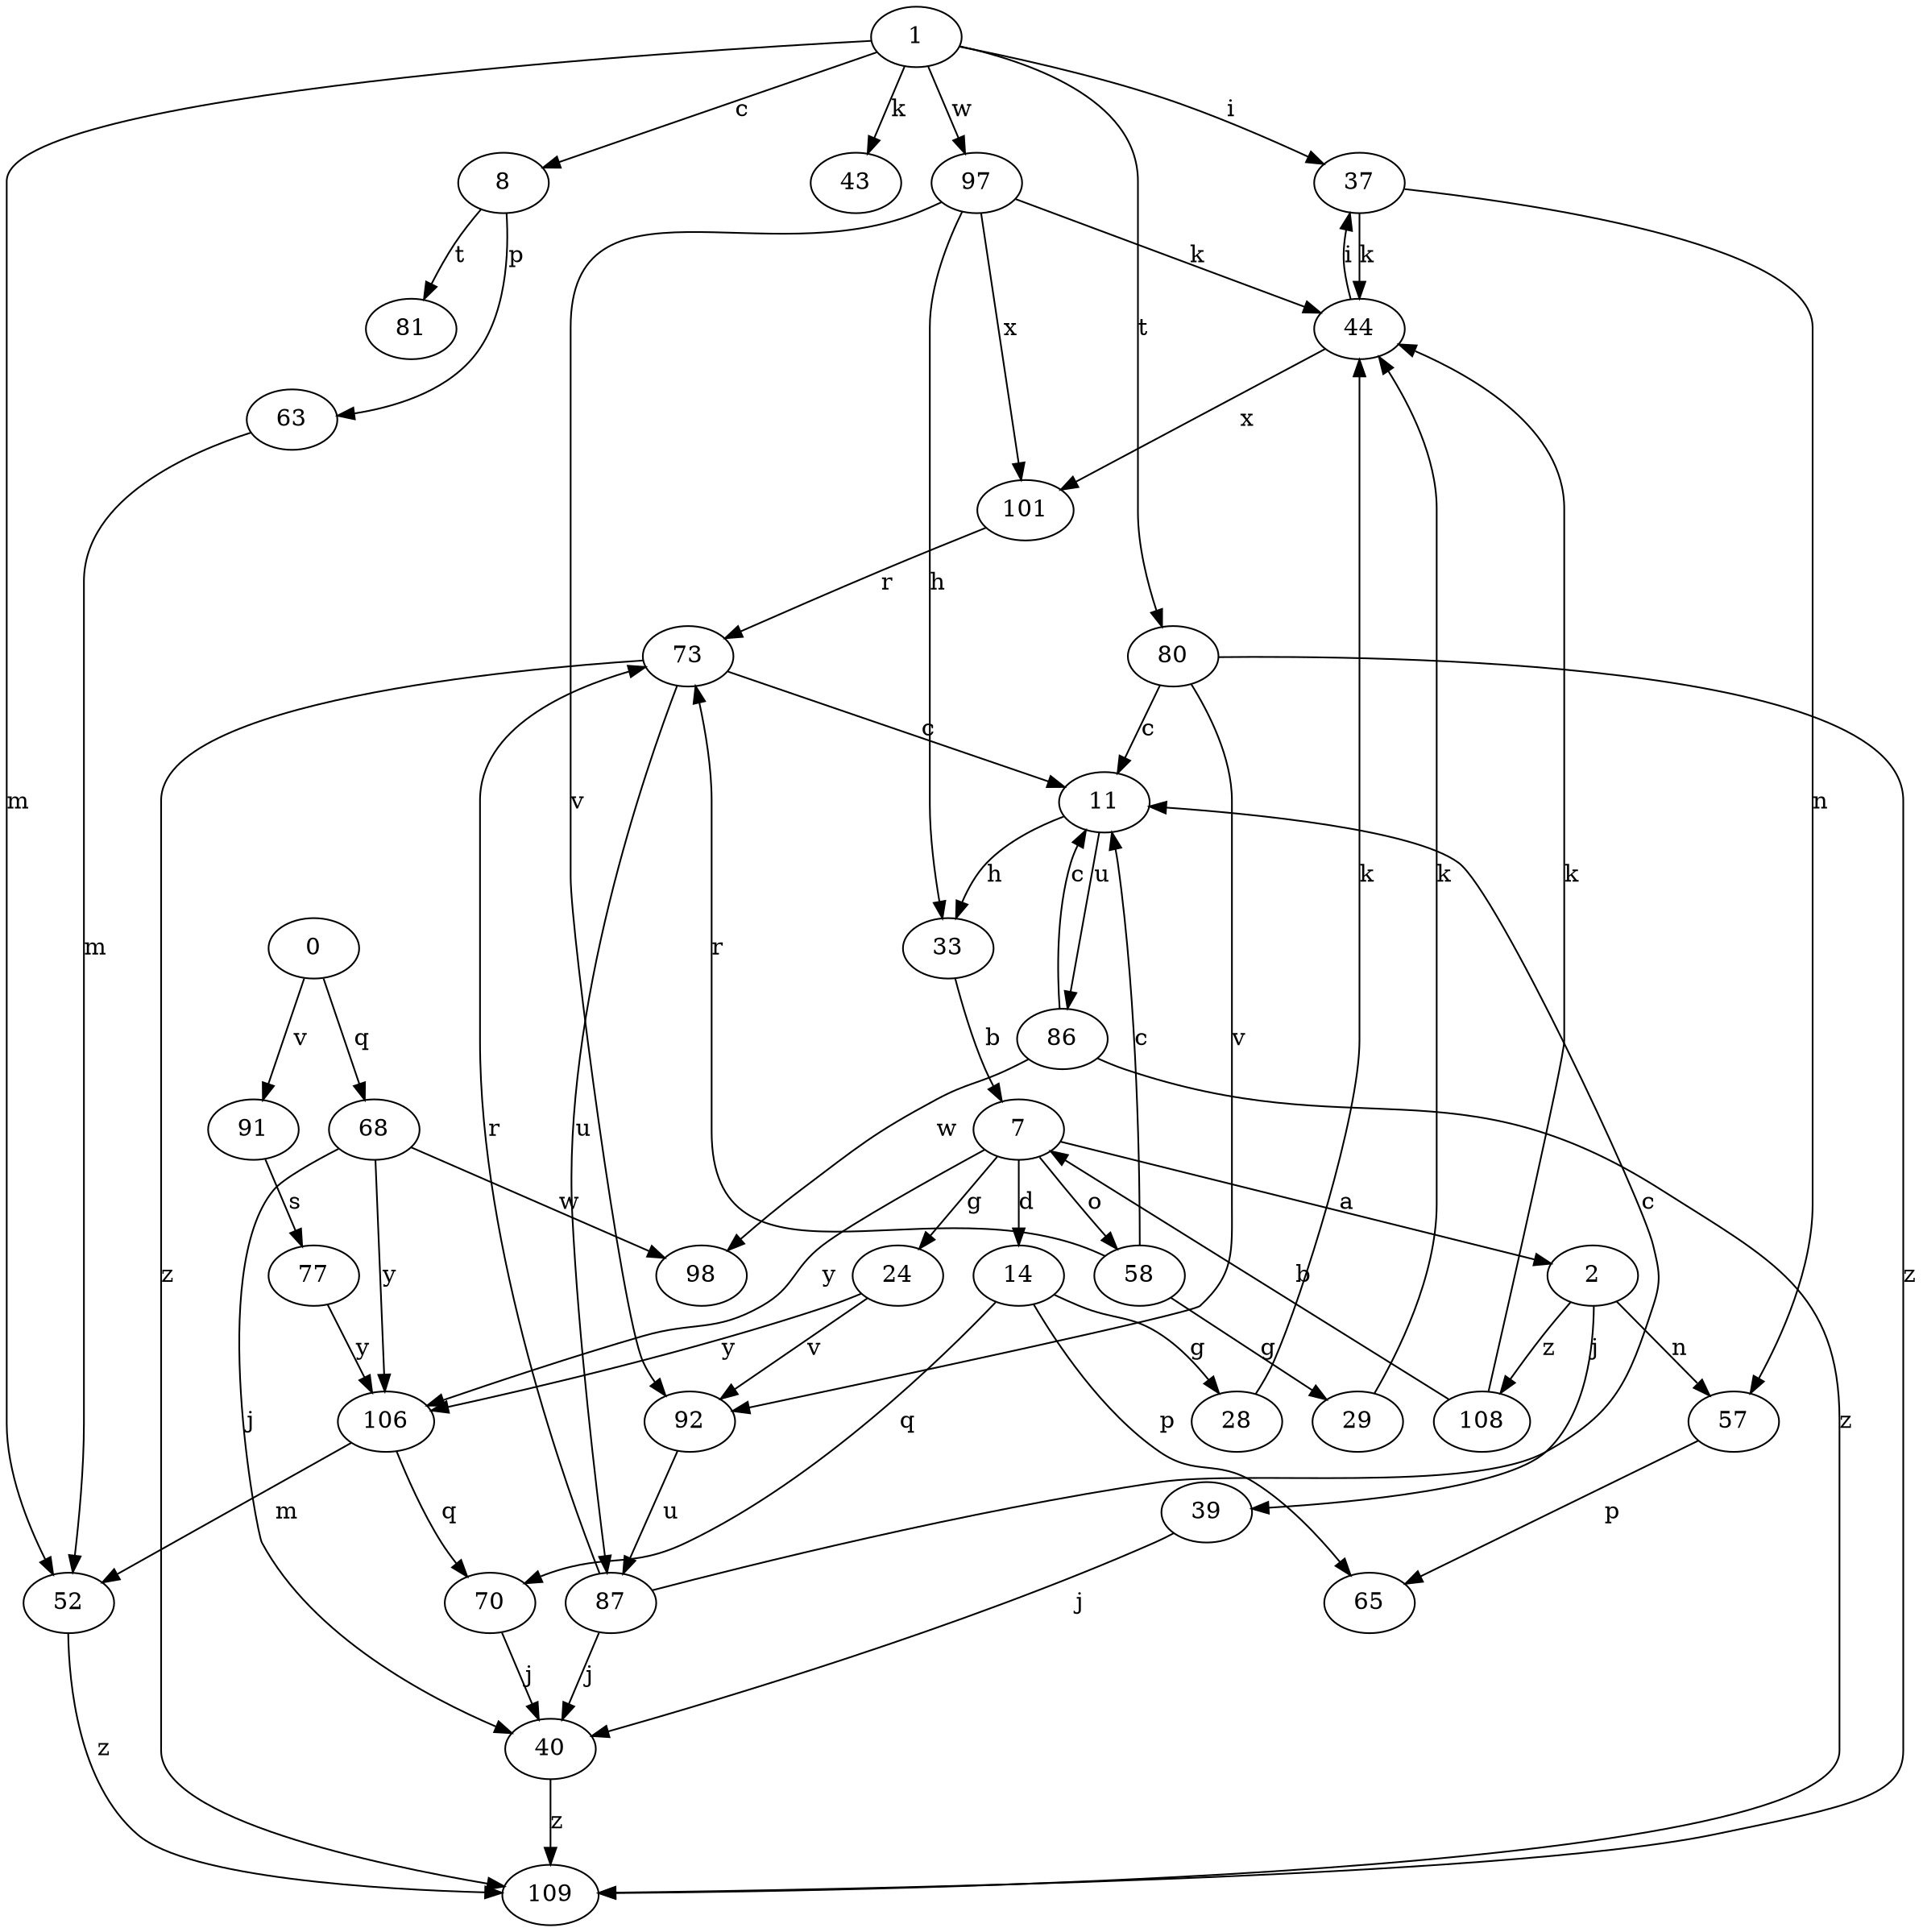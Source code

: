 strict digraph  {
0;
1;
2;
7;
8;
11;
14;
24;
28;
29;
33;
37;
39;
40;
43;
44;
52;
57;
58;
63;
65;
68;
70;
73;
77;
80;
81;
86;
87;
91;
92;
97;
98;
101;
106;
108;
109;
0 -> 68  [label=q];
0 -> 91  [label=v];
1 -> 8  [label=c];
1 -> 37  [label=i];
1 -> 43  [label=k];
1 -> 52  [label=m];
1 -> 80  [label=t];
1 -> 97  [label=w];
2 -> 39  [label=j];
2 -> 57  [label=n];
2 -> 108  [label=z];
7 -> 2  [label=a];
7 -> 14  [label=d];
7 -> 24  [label=g];
7 -> 58  [label=o];
7 -> 106  [label=y];
8 -> 63  [label=p];
8 -> 81  [label=t];
11 -> 33  [label=h];
11 -> 86  [label=u];
14 -> 28  [label=g];
14 -> 65  [label=p];
14 -> 70  [label=q];
24 -> 92  [label=v];
24 -> 106  [label=y];
28 -> 44  [label=k];
29 -> 44  [label=k];
33 -> 7  [label=b];
37 -> 44  [label=k];
37 -> 57  [label=n];
39 -> 40  [label=j];
40 -> 109  [label=z];
44 -> 37  [label=i];
44 -> 101  [label=x];
52 -> 109  [label=z];
57 -> 65  [label=p];
58 -> 11  [label=c];
58 -> 29  [label=g];
58 -> 73  [label=r];
63 -> 52  [label=m];
68 -> 40  [label=j];
68 -> 98  [label=w];
68 -> 106  [label=y];
70 -> 40  [label=j];
73 -> 11  [label=c];
73 -> 87  [label=u];
73 -> 109  [label=z];
77 -> 106  [label=y];
80 -> 11  [label=c];
80 -> 92  [label=v];
80 -> 109  [label=z];
86 -> 11  [label=c];
86 -> 98  [label=w];
86 -> 109  [label=z];
87 -> 11  [label=c];
87 -> 40  [label=j];
87 -> 73  [label=r];
91 -> 77  [label=s];
92 -> 87  [label=u];
97 -> 33  [label=h];
97 -> 44  [label=k];
97 -> 92  [label=v];
97 -> 101  [label=x];
101 -> 73  [label=r];
106 -> 52  [label=m];
106 -> 70  [label=q];
108 -> 7  [label=b];
108 -> 44  [label=k];
}
